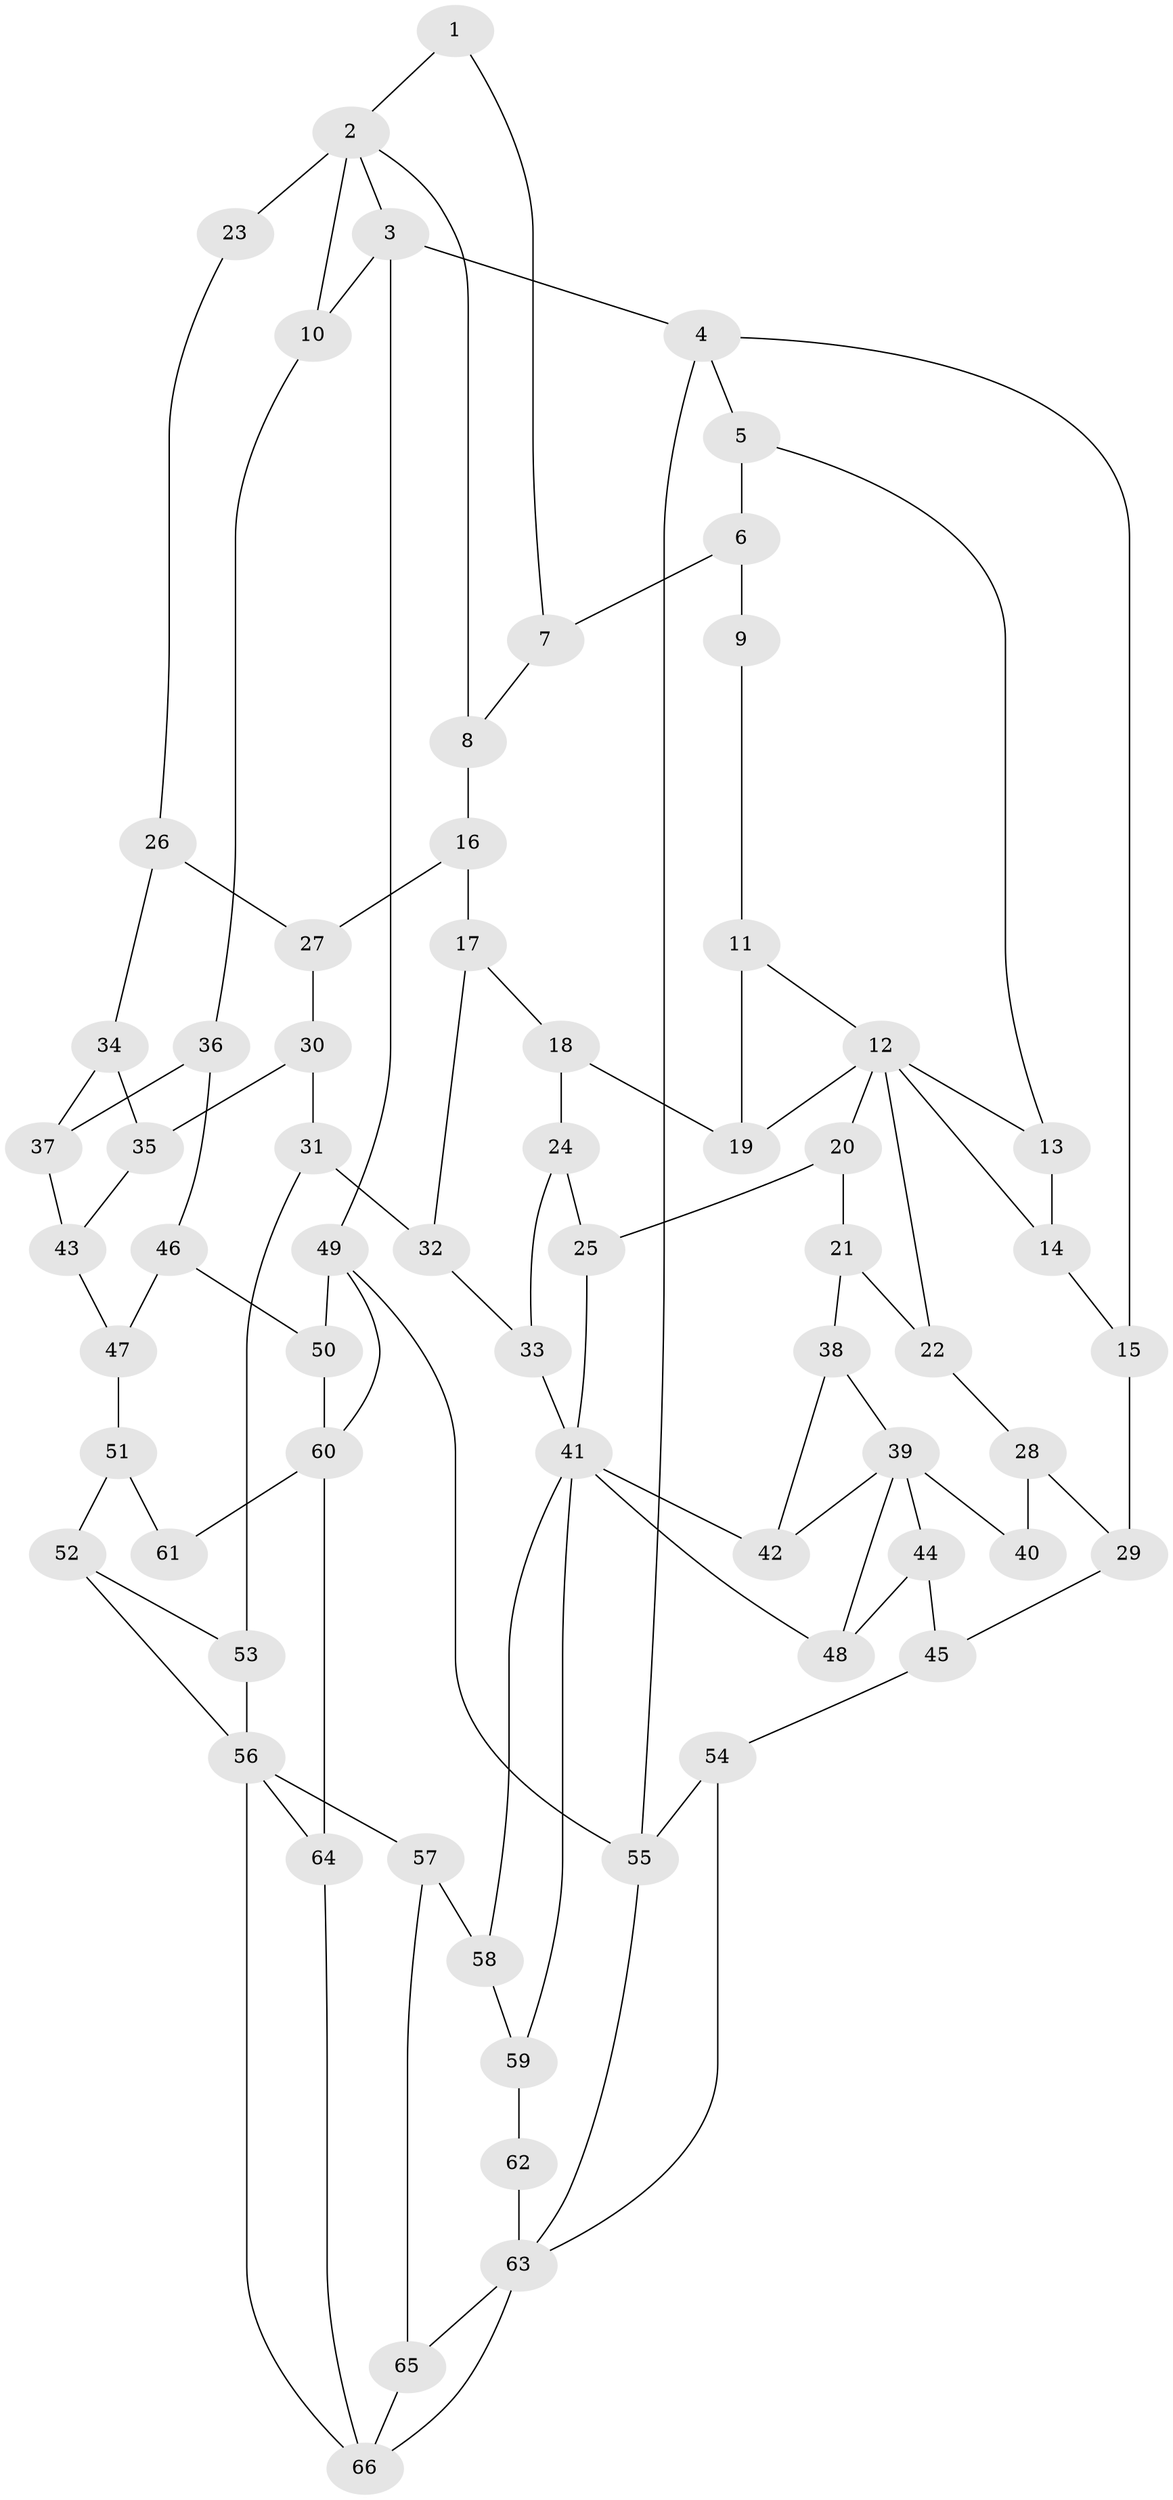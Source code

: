 // original degree distribution, {3: 0.021739130434782608, 4: 0.2717391304347826, 6: 0.25, 5: 0.45652173913043476}
// Generated by graph-tools (version 1.1) at 2025/54/03/04/25 22:54:19]
// undirected, 66 vertices, 106 edges
graph export_dot {
  node [color=gray90,style=filled];
  1;
  2;
  3;
  4;
  5;
  6;
  7;
  8;
  9;
  10;
  11;
  12;
  13;
  14;
  15;
  16;
  17;
  18;
  19;
  20;
  21;
  22;
  23;
  24;
  25;
  26;
  27;
  28;
  29;
  30;
  31;
  32;
  33;
  34;
  35;
  36;
  37;
  38;
  39;
  40;
  41;
  42;
  43;
  44;
  45;
  46;
  47;
  48;
  49;
  50;
  51;
  52;
  53;
  54;
  55;
  56;
  57;
  58;
  59;
  60;
  61;
  62;
  63;
  64;
  65;
  66;
  1 -- 2 [weight=1.0];
  1 -- 7 [weight=1.0];
  2 -- 3 [weight=1.0];
  2 -- 8 [weight=1.0];
  2 -- 10 [weight=1.0];
  2 -- 23 [weight=2.0];
  3 -- 4 [weight=1.0];
  3 -- 10 [weight=1.0];
  3 -- 49 [weight=1.0];
  4 -- 5 [weight=1.0];
  4 -- 15 [weight=1.0];
  4 -- 55 [weight=1.0];
  5 -- 6 [weight=1.0];
  5 -- 13 [weight=1.0];
  6 -- 7 [weight=1.0];
  6 -- 9 [weight=2.0];
  7 -- 8 [weight=1.0];
  8 -- 16 [weight=1.0];
  9 -- 11 [weight=1.0];
  10 -- 36 [weight=1.0];
  11 -- 12 [weight=1.0];
  11 -- 19 [weight=1.0];
  12 -- 13 [weight=1.0];
  12 -- 14 [weight=1.0];
  12 -- 19 [weight=1.0];
  12 -- 20 [weight=1.0];
  12 -- 22 [weight=1.0];
  13 -- 14 [weight=1.0];
  14 -- 15 [weight=1.0];
  15 -- 29 [weight=1.0];
  16 -- 17 [weight=1.0];
  16 -- 27 [weight=1.0];
  17 -- 18 [weight=1.0];
  17 -- 32 [weight=1.0];
  18 -- 19 [weight=1.0];
  18 -- 24 [weight=1.0];
  20 -- 21 [weight=1.0];
  20 -- 25 [weight=1.0];
  21 -- 22 [weight=1.0];
  21 -- 38 [weight=1.0];
  22 -- 28 [weight=1.0];
  23 -- 26 [weight=1.0];
  24 -- 25 [weight=1.0];
  24 -- 33 [weight=1.0];
  25 -- 41 [weight=1.0];
  26 -- 27 [weight=1.0];
  26 -- 34 [weight=1.0];
  27 -- 30 [weight=1.0];
  28 -- 29 [weight=1.0];
  28 -- 40 [weight=1.0];
  29 -- 45 [weight=1.0];
  30 -- 31 [weight=1.0];
  30 -- 35 [weight=1.0];
  31 -- 32 [weight=1.0];
  31 -- 53 [weight=1.0];
  32 -- 33 [weight=1.0];
  33 -- 41 [weight=1.0];
  34 -- 35 [weight=1.0];
  34 -- 37 [weight=1.0];
  35 -- 43 [weight=1.0];
  36 -- 37 [weight=1.0];
  36 -- 46 [weight=1.0];
  37 -- 43 [weight=1.0];
  38 -- 39 [weight=1.0];
  38 -- 42 [weight=1.0];
  39 -- 40 [weight=2.0];
  39 -- 42 [weight=1.0];
  39 -- 44 [weight=1.0];
  39 -- 48 [weight=1.0];
  41 -- 42 [weight=1.0];
  41 -- 48 [weight=1.0];
  41 -- 58 [weight=1.0];
  41 -- 59 [weight=1.0];
  43 -- 47 [weight=1.0];
  44 -- 45 [weight=1.0];
  44 -- 48 [weight=1.0];
  45 -- 54 [weight=1.0];
  46 -- 47 [weight=1.0];
  46 -- 50 [weight=1.0];
  47 -- 51 [weight=1.0];
  49 -- 50 [weight=1.0];
  49 -- 55 [weight=1.0];
  49 -- 60 [weight=1.0];
  50 -- 60 [weight=1.0];
  51 -- 52 [weight=1.0];
  51 -- 61 [weight=1.0];
  52 -- 53 [weight=1.0];
  52 -- 56 [weight=1.0];
  53 -- 56 [weight=1.0];
  54 -- 55 [weight=1.0];
  54 -- 63 [weight=1.0];
  55 -- 63 [weight=1.0];
  56 -- 57 [weight=1.0];
  56 -- 64 [weight=2.0];
  56 -- 66 [weight=1.0];
  57 -- 58 [weight=1.0];
  57 -- 65 [weight=1.0];
  58 -- 59 [weight=1.0];
  59 -- 62 [weight=1.0];
  60 -- 61 [weight=2.0];
  60 -- 64 [weight=2.0];
  62 -- 63 [weight=2.0];
  63 -- 65 [weight=1.0];
  63 -- 66 [weight=1.0];
  64 -- 66 [weight=1.0];
  65 -- 66 [weight=1.0];
}
